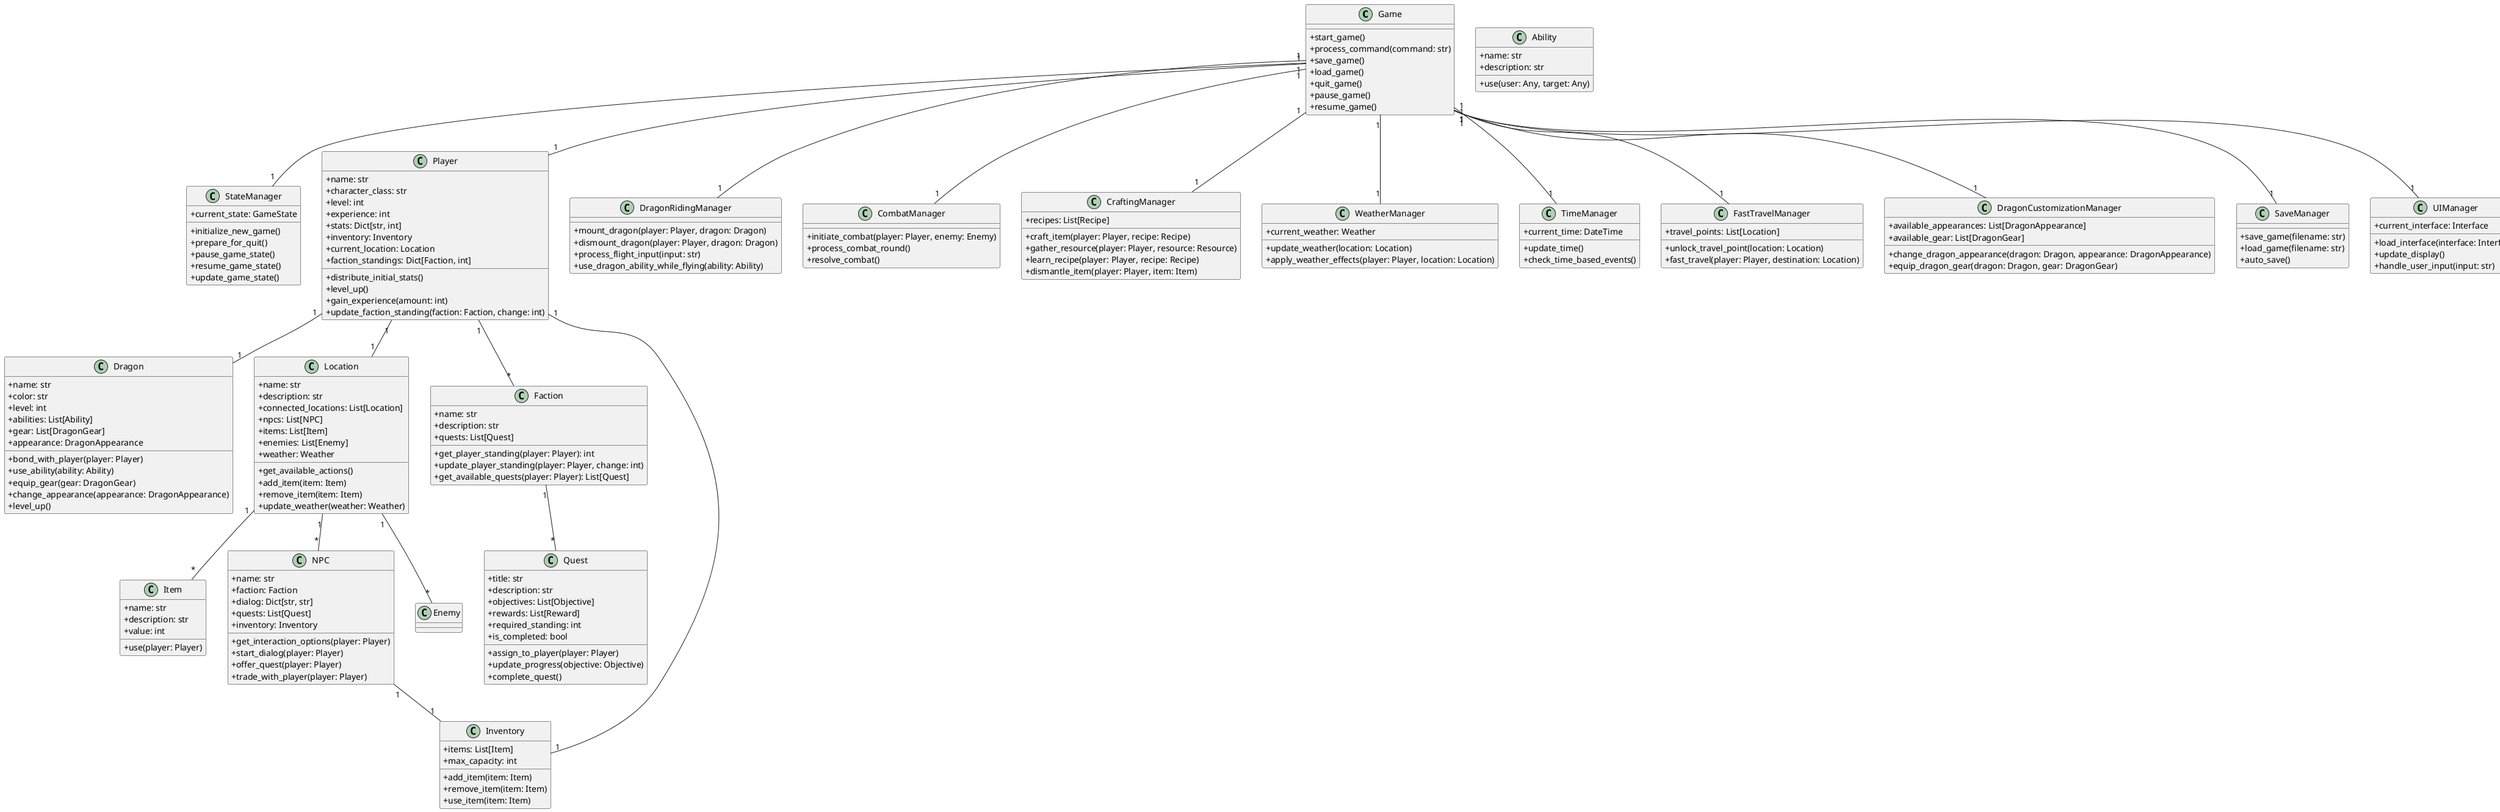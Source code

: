 @startuml
skinparam classAttributeIconSize 0

class Game {
  +start_game()
  +process_command(command: str)
  +save_game()
  +load_game()
  +quit_game()
  +pause_game()
  +resume_game()
}

class StateManager {
  +current_state: GameState
  +initialize_new_game()
  +prepare_for_quit()
  +pause_game_state()
  +resume_game_state()
  +update_game_state()
}

class Player {
  +name: str
  +character_class: str
  +level: int
  +experience: int
  +stats: Dict[str, int]
  +inventory: Inventory
  +current_location: Location
  +faction_standings: Dict[Faction, int]
  +distribute_initial_stats()
  +level_up()
  +gain_experience(amount: int)
  +update_faction_standing(faction: Faction, change: int)
}

class Dragon {
  +name: str
  +color: str
  +level: int
  +abilities: List[Ability]
  +gear: List[DragonGear]
  +appearance: DragonAppearance
  +bond_with_player(player: Player)
  +use_ability(ability: Ability)
  +equip_gear(gear: DragonGear)
  +change_appearance(appearance: DragonAppearance)
  +level_up()
}

class DragonRidingManager {
  +mount_dragon(player: Player, dragon: Dragon)
  +dismount_dragon(player: Player, dragon: Dragon)
  +process_flight_input(input: str)
  +use_dragon_ability_while_flying(ability: Ability)
}

class Location {
  +name: str
  +description: str
  +connected_locations: List[Location]
  +npcs: List[NPC]
  +items: List[Item]
  +enemies: List[Enemy]
  +weather: Weather
  +get_available_actions()
  +add_item(item: Item)
  +remove_item(item: Item)
  +update_weather(weather: Weather)
}

class Faction {
  +name: str
  +description: str
  +quests: List[Quest]
  +get_player_standing(player: Player): int
  +update_player_standing(player: Player, change: int)
  +get_available_quests(player: Player): List[Quest]
}

class Quest {
  +title: str
  +description: str
  +objectives: List[Objective]
  +rewards: List[Reward]
  +required_standing: int
  +is_completed: bool
  +assign_to_player(player: Player)
  +update_progress(objective: Objective)
  +complete_quest()
}

class Inventory {
  +items: List[Item]
  +max_capacity: int
  +add_item(item: Item)
  +remove_item(item: Item)
  +use_item(item: Item)
}

class Item {
  +name: str
  +description: str
  +value: int
  +use(player: Player)
}

class Ability {
  +name: str
  +description: str
  +use(user: Any, target: Any)
}

class NPC {
  +name: str
  +faction: Faction
  +dialog: Dict[str, str]
  +quests: List[Quest]
  +inventory: Inventory
  +get_interaction_options(player: Player)
  +start_dialog(player: Player)
  +offer_quest(player: Player)
  +trade_with_player(player: Player)
}

class CombatManager {
  +initiate_combat(player: Player, enemy: Enemy)
  +process_combat_round()
  +resolve_combat()
}

class CraftingManager {
  +recipes: List[Recipe]
  +craft_item(player: Player, recipe: Recipe)
  +gather_resource(player: Player, resource: Resource)
  +learn_recipe(player: Player, recipe: Recipe)
  +dismantle_item(player: Player, item: Item)
}

class WeatherManager {
  +current_weather: Weather
  +update_weather(location: Location)
  +apply_weather_effects(player: Player, location: Location)
}

class TimeManager {
  +current_time: DateTime
  +update_time()
  +check_time_based_events()
}

class FastTravelManager {
  +travel_points: List[Location]
  +unlock_travel_point(location: Location)
  +fast_travel(player: Player, destination: Location)
}

class DragonCustomizationManager {
  +available_appearances: List[DragonAppearance]
  +available_gear: List[DragonGear]
  +change_dragon_appearance(dragon: Dragon, appearance: DragonAppearance)
  +equip_dragon_gear(dragon: Dragon, gear: DragonGear)
}

class SaveManager {
  +save_game(filename: str)
  +load_game(filename: str)
  +auto_save()
}

class UIManager {
  +current_interface: Interface
  +load_interface(interface: Interface)
  +update_display()
  +handle_user_input(input: str)
}

Game "1" -- "1" StateManager
Game "1" -- "1" Player
Game "1" -- "1" DragonRidingManager
Game "1" -- "1" CombatManager
Game "1" -- "1" CraftingManager
Game "1" -- "1" WeatherManager
Game "1" -- "1" TimeManager
Game "1" -- "1" FastTravelManager
Game "1" -- "1" DragonCustomizationManager
Game "1" -- "1" SaveManager
Game "1" -- "1" UIManager
Player "1" -- "1" Dragon
Player "1" -- "1" Inventory
Player "1" -- "1" Location
Player "1" -- "*" Faction
Faction "1" -- "*" Quest
Location "1" -- "*" NPC
Location "1" -- "*" Item
Location "1" -- "*" Enemy
NPC "1" -- "1" Inventory
@enduml

